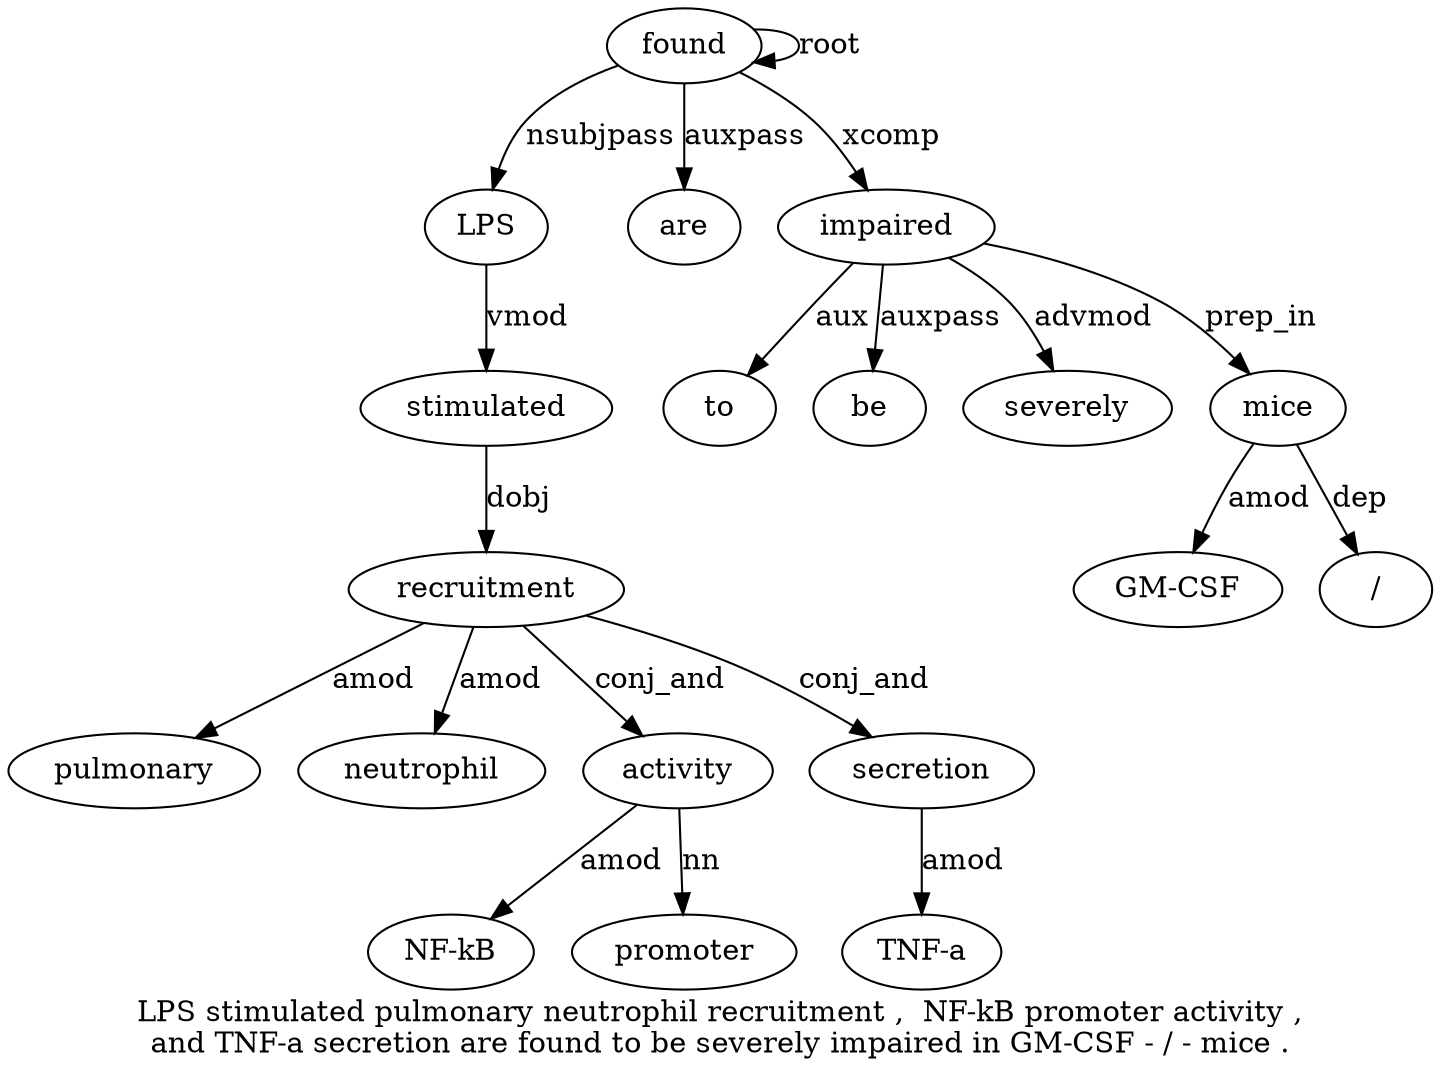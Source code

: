 digraph "LPS stimulated pulmonary neutrophil recruitment ,  NF-kB promoter activity ,  and TNF-a secretion are found to be severely impaired in GM-CSF - / - mice ." {
label="LPS stimulated pulmonary neutrophil recruitment ,  NF-kB promoter activity ,
and TNF-a secretion are found to be severely impaired in GM-CSF - / - mice .";
found15 [style=filled, fillcolor=white, label=found];
LPS1 [style=filled, fillcolor=white, label=LPS];
found15 -> LPS1  [label=nsubjpass];
stimulated2 [style=filled, fillcolor=white, label=stimulated];
LPS1 -> stimulated2  [label=vmod];
recruitment5 [style=filled, fillcolor=white, label=recruitment];
pulmonary3 [style=filled, fillcolor=white, label=pulmonary];
recruitment5 -> pulmonary3  [label=amod];
neutrophil4 [style=filled, fillcolor=white, label=neutrophil];
recruitment5 -> neutrophil4  [label=amod];
stimulated2 -> recruitment5  [label=dobj];
activity9 [style=filled, fillcolor=white, label=activity];
"NF-kB7" [style=filled, fillcolor=white, label="NF-kB"];
activity9 -> "NF-kB7"  [label=amod];
promoter8 [style=filled, fillcolor=white, label=promoter];
activity9 -> promoter8  [label=nn];
recruitment5 -> activity9  [label=conj_and];
secretion13 [style=filled, fillcolor=white, label=secretion];
"TNF-a12" [style=filled, fillcolor=white, label="TNF-a"];
secretion13 -> "TNF-a12"  [label=amod];
recruitment5 -> secretion13  [label=conj_and];
are14 [style=filled, fillcolor=white, label=are];
found15 -> are14  [label=auxpass];
found15 -> found15  [label=root];
impaired19 [style=filled, fillcolor=white, label=impaired];
to16 [style=filled, fillcolor=white, label=to];
impaired19 -> to16  [label=aux];
be17 [style=filled, fillcolor=white, label=be];
impaired19 -> be17  [label=auxpass];
severely18 [style=filled, fillcolor=white, label=severely];
impaired19 -> severely18  [label=advmod];
found15 -> impaired19  [label=xcomp];
mice25 [style=filled, fillcolor=white, label=mice];
"GM-CSF21" [style=filled, fillcolor=white, label="GM-CSF"];
mice25 -> "GM-CSF21"  [label=amod];
"/23" [style=filled, fillcolor=white, label="/"];
mice25 -> "/23"  [label=dep];
impaired19 -> mice25  [label=prep_in];
}
